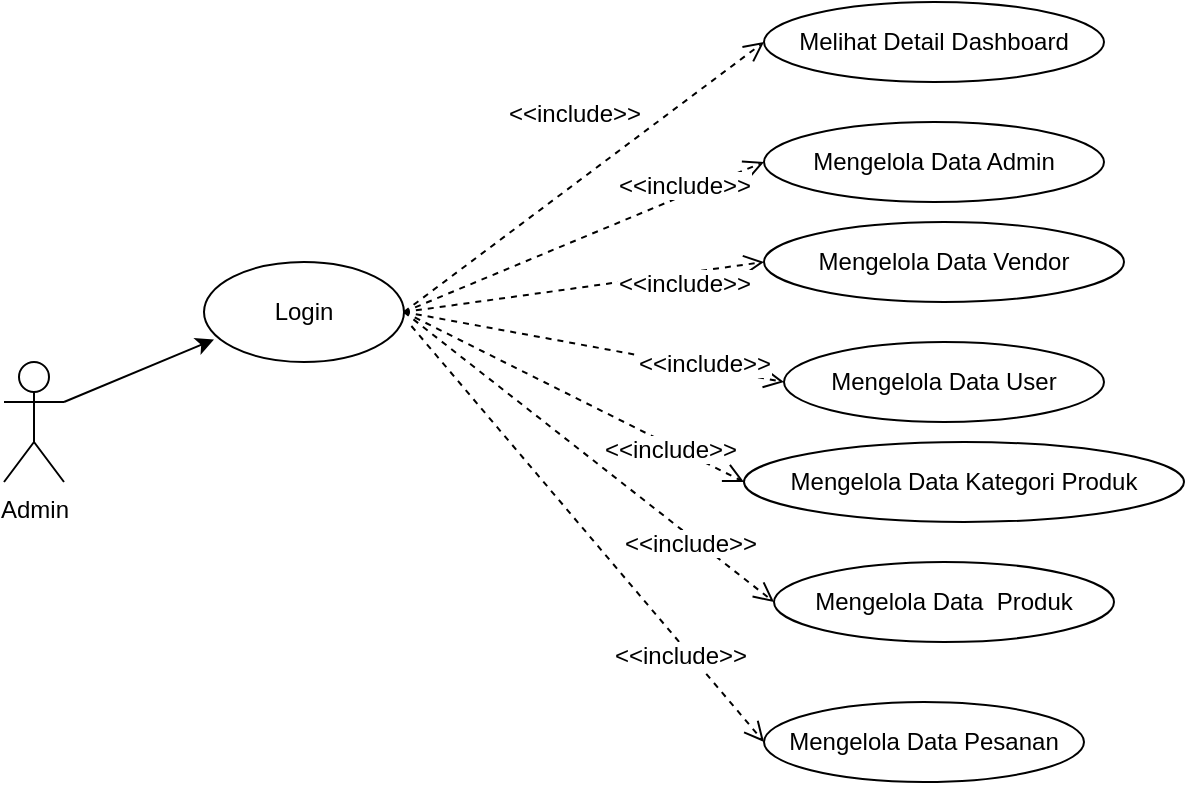 <mxfile version="15.0.2" type="github">
  <diagram id="Acb45rc8BPQmOs9CNVb8" name="Page-1">
    <mxGraphModel dx="723" dy="383" grid="1" gridSize="10" guides="1" tooltips="1" connect="1" arrows="1" fold="1" page="1" pageScale="1" pageWidth="850" pageHeight="1100" math="0" shadow="0">
      <root>
        <mxCell id="0" />
        <mxCell id="1" parent="0" />
        <mxCell id="rlCrrLA21eN-S7DFpJk2-1" value="Admin" style="shape=umlActor;verticalLabelPosition=bottom;verticalAlign=top;html=1;" parent="1" vertex="1">
          <mxGeometry x="130" y="220" width="30" height="60" as="geometry" />
        </mxCell>
        <mxCell id="rlCrrLA21eN-S7DFpJk2-3" value="" style="endArrow=classic;html=1;entryX=0.05;entryY=0.775;entryDx=0;entryDy=0;entryPerimeter=0;exitX=1;exitY=0.333;exitDx=0;exitDy=0;exitPerimeter=0;" parent="1" source="rlCrrLA21eN-S7DFpJk2-1" target="rlCrrLA21eN-S7DFpJk2-4" edge="1">
          <mxGeometry width="50" height="50" relative="1" as="geometry">
            <mxPoint x="210" y="250" as="sourcePoint" />
            <mxPoint x="280" y="207" as="targetPoint" />
          </mxGeometry>
        </mxCell>
        <mxCell id="rlCrrLA21eN-S7DFpJk2-4" value="Login" style="ellipse;whiteSpace=wrap;html=1;" parent="1" vertex="1">
          <mxGeometry x="230" y="170" width="100" height="50" as="geometry" />
        </mxCell>
        <mxCell id="rlCrrLA21eN-S7DFpJk2-6" value="Melihat Detail Dashboard" style="ellipse;whiteSpace=wrap;html=1;" parent="1" vertex="1">
          <mxGeometry x="510" y="40" width="170" height="40" as="geometry" />
        </mxCell>
        <mxCell id="rlCrrLA21eN-S7DFpJk2-9" value="Mengelola Data Admin" style="ellipse;whiteSpace=wrap;html=1;" parent="1" vertex="1">
          <mxGeometry x="510" y="100" width="170" height="40" as="geometry" />
        </mxCell>
        <mxCell id="rlCrrLA21eN-S7DFpJk2-10" value="Mengelola Data Vendor" style="ellipse;whiteSpace=wrap;html=1;" parent="1" vertex="1">
          <mxGeometry x="510" y="150" width="180" height="40" as="geometry" />
        </mxCell>
        <mxCell id="rlCrrLA21eN-S7DFpJk2-12" value="Mengelola Data User" style="ellipse;whiteSpace=wrap;html=1;" parent="1" vertex="1">
          <mxGeometry x="520" y="210" width="160" height="40" as="geometry" />
        </mxCell>
        <mxCell id="rlCrrLA21eN-S7DFpJk2-15" value="Mengelola Data Kategori Produk" style="ellipse;whiteSpace=wrap;html=1;" parent="1" vertex="1">
          <mxGeometry x="500" y="260" width="220" height="40" as="geometry" />
        </mxCell>
        <mxCell id="rlCrrLA21eN-S7DFpJk2-16" value="Mengelola Data&amp;nbsp; Produk" style="ellipse;whiteSpace=wrap;html=1;" parent="1" vertex="1">
          <mxGeometry x="515" y="320" width="170" height="40" as="geometry" />
        </mxCell>
        <mxCell id="rlCrrLA21eN-S7DFpJk2-19" value="Mengelola Data Pesanan" style="ellipse;whiteSpace=wrap;html=1;" parent="1" vertex="1">
          <mxGeometry x="510" y="390" width="160" height="40" as="geometry" />
        </mxCell>
        <mxCell id="uDTQms0AIOnIiRspDDmS-1" value="&amp;lt;&amp;lt;include&amp;gt;&amp;gt;" style="html=1;verticalAlign=bottom;endArrow=open;dashed=1;endSize=8;fontSize=12;exitX=1;exitY=0.5;exitDx=0;exitDy=0;entryX=0;entryY=0.5;entryDx=0;entryDy=0;" edge="1" parent="1" source="rlCrrLA21eN-S7DFpJk2-4" target="rlCrrLA21eN-S7DFpJk2-6">
          <mxGeometry x="0.083" y="21" relative="1" as="geometry">
            <mxPoint x="380" y="350" as="sourcePoint" />
            <mxPoint x="270" y="350" as="targetPoint" />
            <mxPoint as="offset" />
          </mxGeometry>
        </mxCell>
        <mxCell id="uDTQms0AIOnIiRspDDmS-3" value="&amp;lt;&amp;lt;include&amp;gt;&amp;gt;" style="html=1;verticalAlign=bottom;endArrow=open;dashed=1;endSize=8;fontSize=12;exitX=1;exitY=0.5;exitDx=0;exitDy=0;entryX=0;entryY=0.5;entryDx=0;entryDy=0;" edge="1" parent="1" source="rlCrrLA21eN-S7DFpJk2-4" target="rlCrrLA21eN-S7DFpJk2-9">
          <mxGeometry x="0.543" y="-4" relative="1" as="geometry">
            <mxPoint x="360.0" y="200" as="sourcePoint" />
            <mxPoint x="500" y="80.0" as="targetPoint" />
            <mxPoint as="offset" />
          </mxGeometry>
        </mxCell>
        <mxCell id="uDTQms0AIOnIiRspDDmS-4" value="&amp;lt;&amp;lt;include&amp;gt;&amp;gt;" style="html=1;verticalAlign=bottom;endArrow=open;dashed=1;endSize=8;fontSize=12;exitX=1;exitY=0.5;exitDx=0;exitDy=0;entryX=0;entryY=0.5;entryDx=0;entryDy=0;" edge="1" parent="1" source="rlCrrLA21eN-S7DFpJk2-4" target="rlCrrLA21eN-S7DFpJk2-10">
          <mxGeometry x="0.534" y="-14" relative="1" as="geometry">
            <mxPoint x="360.0" y="200" as="sourcePoint" />
            <mxPoint x="520" y="130.0" as="targetPoint" />
            <mxPoint as="offset" />
          </mxGeometry>
        </mxCell>
        <mxCell id="uDTQms0AIOnIiRspDDmS-5" value="&amp;lt;&amp;lt;include&amp;gt;&amp;gt;" style="html=1;verticalAlign=bottom;endArrow=open;dashed=1;endSize=8;fontSize=12;exitX=1;exitY=0.5;exitDx=0;exitDy=0;entryX=0;entryY=0.5;entryDx=0;entryDy=0;" edge="1" parent="1" source="rlCrrLA21eN-S7DFpJk2-4" target="rlCrrLA21eN-S7DFpJk2-12">
          <mxGeometry x="0.593" y="-7" relative="1" as="geometry">
            <mxPoint x="360.0" y="200" as="sourcePoint" />
            <mxPoint x="510" y="250" as="targetPoint" />
            <mxPoint as="offset" />
          </mxGeometry>
        </mxCell>
        <mxCell id="uDTQms0AIOnIiRspDDmS-7" value="&amp;lt;&amp;lt;include&amp;gt;&amp;gt;" style="html=1;verticalAlign=bottom;endArrow=open;dashed=1;endSize=8;fontSize=12;exitX=1;exitY=0.5;exitDx=0;exitDy=0;entryX=0;entryY=0.5;entryDx=0;entryDy=0;" edge="1" parent="1" source="rlCrrLA21eN-S7DFpJk2-4" target="rlCrrLA21eN-S7DFpJk2-15">
          <mxGeometry x="0.614" y="-10" relative="1" as="geometry">
            <mxPoint x="335" y="340" as="sourcePoint" />
            <mxPoint x="515" y="205.0" as="targetPoint" />
            <mxPoint as="offset" />
          </mxGeometry>
        </mxCell>
        <mxCell id="uDTQms0AIOnIiRspDDmS-8" value="&amp;lt;&amp;lt;include&amp;gt;&amp;gt;" style="html=1;verticalAlign=bottom;endArrow=open;dashed=1;endSize=8;fontSize=12;exitX=1;exitY=0.5;exitDx=0;exitDy=0;entryX=0;entryY=0.5;entryDx=0;entryDy=0;" edge="1" parent="1" source="rlCrrLA21eN-S7DFpJk2-4" target="rlCrrLA21eN-S7DFpJk2-16">
          <mxGeometry x="0.614" y="-10" relative="1" as="geometry">
            <mxPoint x="320" y="250" as="sourcePoint" />
            <mxPoint x="430" y="350" as="targetPoint" />
            <mxPoint as="offset" />
          </mxGeometry>
        </mxCell>
        <mxCell id="uDTQms0AIOnIiRspDDmS-9" value="&amp;lt;&amp;lt;include&amp;gt;&amp;gt;" style="html=1;verticalAlign=bottom;endArrow=open;dashed=1;endSize=8;fontSize=12;exitX=1.037;exitY=0.64;exitDx=0;exitDy=0;entryX=0;entryY=0.5;entryDx=0;entryDy=0;exitPerimeter=0;" edge="1" parent="1" source="rlCrrLA21eN-S7DFpJk2-4" target="rlCrrLA21eN-S7DFpJk2-19">
          <mxGeometry x="0.614" y="-10" relative="1" as="geometry">
            <mxPoint x="300" y="250" as="sourcePoint" />
            <mxPoint x="485" y="395" as="targetPoint" />
            <mxPoint as="offset" />
          </mxGeometry>
        </mxCell>
      </root>
    </mxGraphModel>
  </diagram>
</mxfile>
